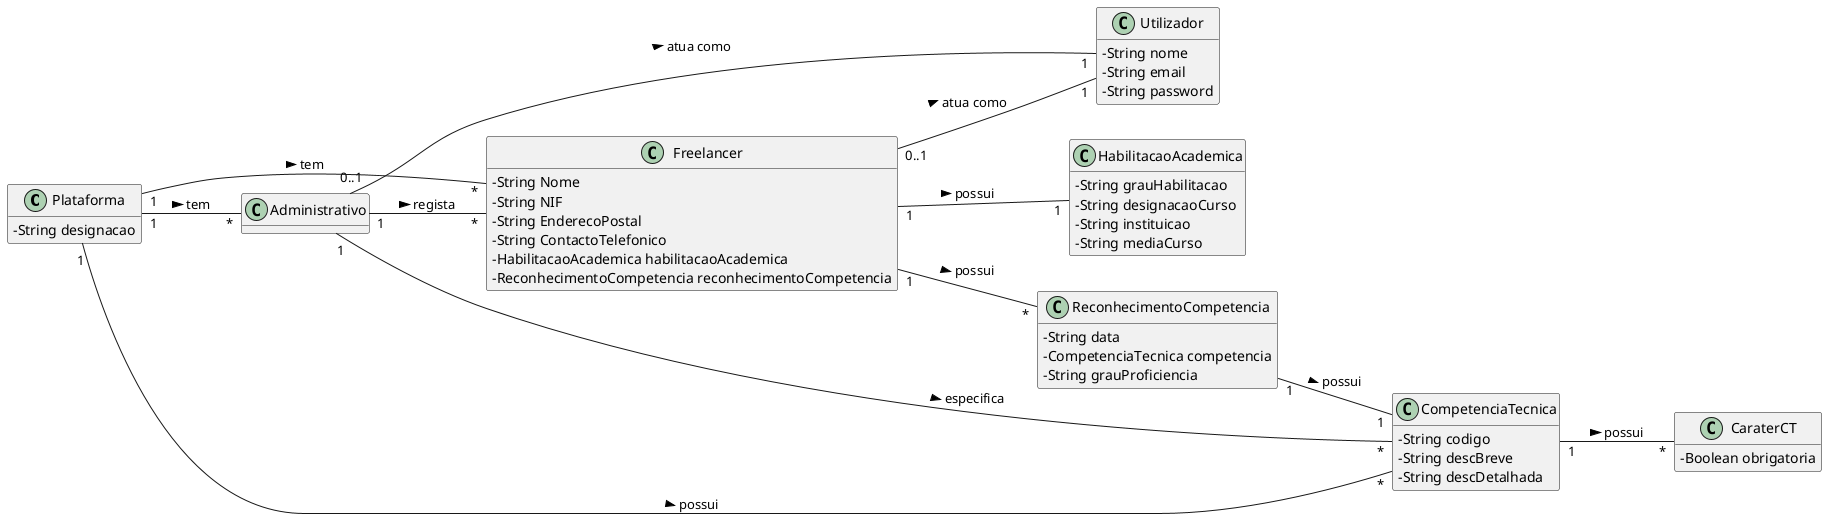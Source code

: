@startuml
hide methods
left to right direction
skinparam classAttributeIconSize 0


class Plataforma {
  -String designacao
}

class Freelancer {
  -String Nome
  -String NIF
  -String EnderecoPostal
  -String ContactoTelefonico
  -HabilitacaoAcademica habilitacaoAcademica
  -ReconhecimentoCompetencia reconhecimentoCompetencia
}

class HabilitacaoAcademica{
-String grauHabilitacao
-String designacaoCurso
-String instituicao
-String mediaCurso

}

class ReconhecimentoCompetencia{
-String data
-CompetenciaTecnica competencia
-String grauProficiencia
}

class CompetenciaTecnica {
  -String codigo
  -String descBreve
  -String descDetalhada
}

class CaraterCT {
  -Boolean obrigatoria
}

class Administrativo {

}

class Utilizador {
  -String nome
  -String email
  -String password
}





Plataforma "1" -- "*" CompetenciaTecnica : possui >
CompetenciaTecnica "1" -- "*" CaraterCT : possui >
Administrativo "1" -- "*" CompetenciaTecnica: especifica >
Administrativo "0..1" -- "1" Utilizador: atua como >
Plataforma "1" -- "*" Administrativo : tem >
Plataforma "1" -- "*" Freelancer : tem >
Administrativo "1" -- "*" Freelancer : regista >
Freelancer "0..1" -- "1" Utilizador: atua como >
Freelancer "1" -- "1" HabilitacaoAcademica : possui >
Freelancer "1" -- "*" ReconhecimentoCompetencia : possui >
ReconhecimentoCompetencia "1" -- "1" CompetenciaTecnica: possui >

@enduml
